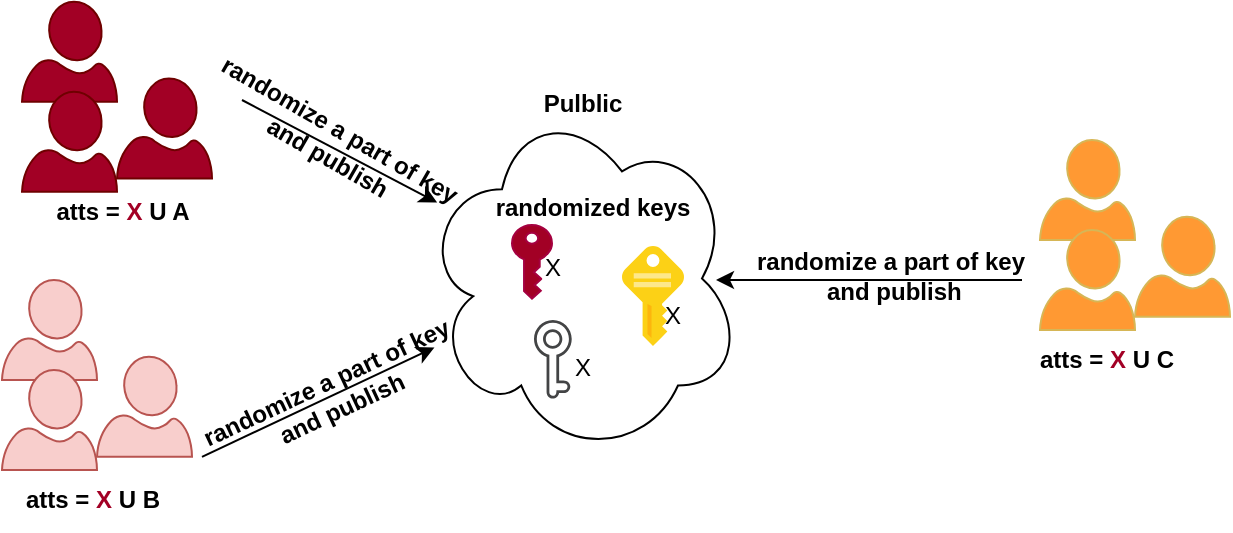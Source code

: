 <mxfile version="24.8.4">
  <diagram name="Page-1" id="iNv-rYqBdV9eewJ0w_0u">
    <mxGraphModel dx="956" dy="551" grid="1" gridSize="10" guides="1" tooltips="1" connect="1" arrows="1" fold="1" page="1" pageScale="1" pageWidth="827" pageHeight="1169" math="0" shadow="0">
      <root>
        <mxCell id="0" />
        <mxCell id="1" parent="0" />
        <mxCell id="wzSCYrbY1eyu4skBrsjd-1" value="" style="ellipse;shape=cloud;whiteSpace=wrap;html=1;" vertex="1" parent="1">
          <mxGeometry x="240" y="430" width="160" height="178.43" as="geometry" />
        </mxCell>
        <mxCell id="wzSCYrbY1eyu4skBrsjd-2" value="" style="verticalLabelPosition=bottom;html=1;verticalAlign=top;align=center;strokeColor=#6F0000;fillColor=#a20025;shape=mxgraph.azure.user;fontColor=#ffffff;" vertex="1" parent="1">
          <mxGeometry x="40" y="380.86" width="47.5" height="50" as="geometry" />
        </mxCell>
        <mxCell id="wzSCYrbY1eyu4skBrsjd-3" value="" style="verticalLabelPosition=bottom;html=1;verticalAlign=top;align=center;strokeColor=#6F0000;fillColor=#a20025;shape=mxgraph.azure.user;fontColor=#ffffff;" vertex="1" parent="1">
          <mxGeometry x="40" y="425.86" width="47.5" height="50" as="geometry" />
        </mxCell>
        <mxCell id="wzSCYrbY1eyu4skBrsjd-4" value="" style="verticalLabelPosition=bottom;html=1;verticalAlign=top;align=center;strokeColor=#6F0000;fillColor=#a20025;shape=mxgraph.azure.user;fontColor=#ffffff;" vertex="1" parent="1">
          <mxGeometry x="87.5" y="419.29" width="47.5" height="50" as="geometry" />
        </mxCell>
        <mxCell id="wzSCYrbY1eyu4skBrsjd-5" value="atts =&amp;nbsp;&lt;font color=&quot;#a20025&quot;&gt;X&lt;/font&gt; U B" style="text;html=1;align=center;verticalAlign=middle;resizable=0;points=[];autosize=1;strokeColor=none;fillColor=none;fontStyle=1" vertex="1" parent="1">
          <mxGeometry x="30" y="615" width="90" height="30" as="geometry" />
        </mxCell>
        <mxCell id="wzSCYrbY1eyu4skBrsjd-8" value="atts = &lt;font color=&quot;#a20025&quot;&gt;X&lt;/font&gt; U A" style="text;html=1;align=center;verticalAlign=middle;resizable=0;points=[];autosize=1;strokeColor=none;fillColor=none;fontStyle=1" vertex="1" parent="1">
          <mxGeometry x="45" y="470.86" width="90" height="30" as="geometry" />
        </mxCell>
        <mxCell id="wzSCYrbY1eyu4skBrsjd-31" value="" style="verticalLabelPosition=bottom;html=1;verticalAlign=top;align=center;strokeColor=#b85450;fillColor=#f8cecc;shape=mxgraph.azure.user;" vertex="1" parent="1">
          <mxGeometry x="30" y="520" width="47.5" height="50" as="geometry" />
        </mxCell>
        <mxCell id="wzSCYrbY1eyu4skBrsjd-32" value="" style="verticalLabelPosition=bottom;html=1;verticalAlign=top;align=center;strokeColor=#b85450;fillColor=#f8cecc;shape=mxgraph.azure.user;" vertex="1" parent="1">
          <mxGeometry x="30" y="565" width="47.5" height="50" as="geometry" />
        </mxCell>
        <mxCell id="wzSCYrbY1eyu4skBrsjd-33" value="" style="verticalLabelPosition=bottom;html=1;verticalAlign=top;align=center;strokeColor=#b85450;fillColor=#f8cecc;shape=mxgraph.azure.user;" vertex="1" parent="1">
          <mxGeometry x="77.5" y="558.43" width="47.5" height="50" as="geometry" />
        </mxCell>
        <mxCell id="wzSCYrbY1eyu4skBrsjd-37" value="" style="verticalLabelPosition=bottom;html=1;verticalAlign=top;align=center;strokeColor=#d6b656;fillColor=#FF9933;shape=mxgraph.azure.user;" vertex="1" parent="1">
          <mxGeometry x="549" y="450" width="47.5" height="50" as="geometry" />
        </mxCell>
        <mxCell id="wzSCYrbY1eyu4skBrsjd-38" value="" style="verticalLabelPosition=bottom;html=1;verticalAlign=top;align=center;strokeColor=#d6b656;fillColor=#FF9933;shape=mxgraph.azure.user;" vertex="1" parent="1">
          <mxGeometry x="549" y="495" width="47.5" height="50" as="geometry" />
        </mxCell>
        <mxCell id="wzSCYrbY1eyu4skBrsjd-39" value="" style="verticalLabelPosition=bottom;html=1;verticalAlign=top;align=center;strokeColor=#d6b656;fillColor=#FF9933;shape=mxgraph.azure.user;" vertex="1" parent="1">
          <mxGeometry x="596.5" y="488.43" width="47.5" height="50" as="geometry" />
        </mxCell>
        <mxCell id="wzSCYrbY1eyu4skBrsjd-40" value="atts =&amp;nbsp;&lt;font color=&quot;#a20025&quot;&gt;X&lt;/font&gt; U C" style="text;html=1;align=center;verticalAlign=middle;resizable=0;points=[];autosize=1;strokeColor=none;fillColor=none;fontStyle=1" vertex="1" parent="1">
          <mxGeometry x="537" y="545" width="90" height="30" as="geometry" />
        </mxCell>
        <mxCell id="wzSCYrbY1eyu4skBrsjd-41" value="" style="sketch=0;pointerEvents=1;shadow=0;dashed=0;html=1;strokeColor=#A50040;labelPosition=center;verticalLabelPosition=bottom;verticalAlign=top;outlineConnect=0;align=center;shape=mxgraph.office.security.key_permissions;fillColor=#A20025;rotation=0;fontColor=#ffffff;" vertex="1" parent="1">
          <mxGeometry x="285" y="492.44" width="20" height="36.85" as="geometry" />
        </mxCell>
        <mxCell id="wzSCYrbY1eyu4skBrsjd-42" value="X" style="text;html=1;align=center;verticalAlign=middle;resizable=0;points=[];autosize=1;strokeColor=none;fillColor=none;" vertex="1" parent="1">
          <mxGeometry x="290" y="499.29" width="30" height="30" as="geometry" />
        </mxCell>
        <mxCell id="wzSCYrbY1eyu4skBrsjd-43" value="randomized keys" style="text;html=1;align=center;verticalAlign=middle;resizable=0;points=[];autosize=1;strokeColor=none;fillColor=none;fontStyle=1" vertex="1" parent="1">
          <mxGeometry x="270" y="469.29" width="110" height="30" as="geometry" />
        </mxCell>
        <mxCell id="wzSCYrbY1eyu4skBrsjd-44" value="" style="sketch=0;pointerEvents=1;shadow=0;dashed=0;html=1;strokeColor=none;fillColor=#434445;aspect=fixed;labelPosition=center;verticalLabelPosition=bottom;verticalAlign=top;align=center;outlineConnect=0;shape=mxgraph.vvd.key;" vertex="1" parent="1">
          <mxGeometry x="296" y="540" width="18.86" height="39.29" as="geometry" />
        </mxCell>
        <mxCell id="wzSCYrbY1eyu4skBrsjd-46" value="" style="image;sketch=0;aspect=fixed;html=1;points=[];align=center;fontSize=12;image=img/lib/mscae/Key.svg;" vertex="1" parent="1">
          <mxGeometry x="340" y="503" width="31" height="50" as="geometry" />
        </mxCell>
        <mxCell id="wzSCYrbY1eyu4skBrsjd-47" value="X" style="text;html=1;align=center;verticalAlign=middle;resizable=0;points=[];autosize=1;strokeColor=none;fillColor=none;" vertex="1" parent="1">
          <mxGeometry x="305" y="549.29" width="30" height="30" as="geometry" />
        </mxCell>
        <mxCell id="wzSCYrbY1eyu4skBrsjd-48" value="X" style="text;html=1;align=center;verticalAlign=middle;resizable=0;points=[];autosize=1;strokeColor=none;fillColor=none;" vertex="1" parent="1">
          <mxGeometry x="350" y="523" width="30" height="30" as="geometry" />
        </mxCell>
        <mxCell id="wzSCYrbY1eyu4skBrsjd-49" value="" style="endArrow=classic;html=1;rounded=0;" edge="1" parent="1" target="wzSCYrbY1eyu4skBrsjd-1">
          <mxGeometry width="50" height="50" relative="1" as="geometry">
            <mxPoint x="150" y="430" as="sourcePoint" />
            <mxPoint x="200" y="390" as="targetPoint" />
          </mxGeometry>
        </mxCell>
        <mxCell id="wzSCYrbY1eyu4skBrsjd-50" value="" style="endArrow=classic;html=1;rounded=0;" edge="1" parent="1" target="wzSCYrbY1eyu4skBrsjd-1">
          <mxGeometry width="50" height="50" relative="1" as="geometry">
            <mxPoint x="130" y="608.43" as="sourcePoint" />
            <mxPoint x="228" y="656.43" as="targetPoint" />
          </mxGeometry>
        </mxCell>
        <mxCell id="wzSCYrbY1eyu4skBrsjd-51" value="" style="endArrow=classic;html=1;rounded=0;" edge="1" parent="1">
          <mxGeometry width="50" height="50" relative="1" as="geometry">
            <mxPoint x="540" y="520" as="sourcePoint" />
            <mxPoint x="387" y="520" as="targetPoint" />
          </mxGeometry>
        </mxCell>
        <mxCell id="wzSCYrbY1eyu4skBrsjd-52" value="randomize a part of key&lt;div&gt;&amp;nbsp;and publish&lt;/div&gt;" style="text;html=1;align=center;verticalAlign=middle;resizable=0;points=[];autosize=1;strokeColor=none;fillColor=none;fontStyle=1;rotation=30;" vertex="1" parent="1">
          <mxGeometry x="120" y="430.86" width="150" height="40" as="geometry" />
        </mxCell>
        <mxCell id="wzSCYrbY1eyu4skBrsjd-53" value="randomize a part of key&lt;div&gt;&amp;nbsp;and publish&lt;/div&gt;" style="text;html=1;align=center;verticalAlign=middle;resizable=0;points=[];autosize=1;strokeColor=none;fillColor=none;fontStyle=1;rotation=-25;" vertex="1" parent="1">
          <mxGeometry x="120" y="558.43" width="150" height="40" as="geometry" />
        </mxCell>
        <mxCell id="wzSCYrbY1eyu4skBrsjd-54" value="randomize a part of key&lt;div&gt;&amp;nbsp;and publish&lt;/div&gt;" style="text;html=1;align=center;verticalAlign=middle;resizable=0;points=[];autosize=1;strokeColor=none;fillColor=none;fontStyle=1;rotation=0;" vertex="1" parent="1">
          <mxGeometry x="399" y="498.43" width="150" height="40" as="geometry" />
        </mxCell>
        <mxCell id="wzSCYrbY1eyu4skBrsjd-55" value="Pulblic&lt;div&gt;&lt;br&gt;&lt;/div&gt;" style="text;html=1;align=center;verticalAlign=middle;resizable=0;points=[];autosize=1;strokeColor=none;fillColor=none;fontStyle=1" vertex="1" parent="1">
          <mxGeometry x="290" y="419.29" width="60" height="40" as="geometry" />
        </mxCell>
      </root>
    </mxGraphModel>
  </diagram>
</mxfile>
